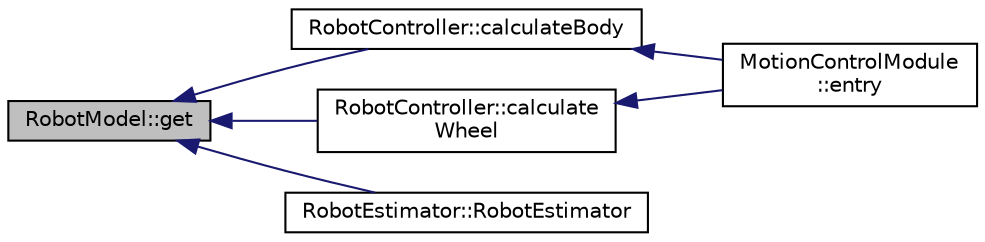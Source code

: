 digraph "RobotModel::get"
{
  edge [fontname="Helvetica",fontsize="10",labelfontname="Helvetica",labelfontsize="10"];
  node [fontname="Helvetica",fontsize="10",shape=record];
  rankdir="LR";
  Node24 [label="RobotModel::get",height=0.2,width=0.4,color="black", fillcolor="grey75", style="filled", fontcolor="black"];
  Node24 -> Node25 [dir="back",color="midnightblue",fontsize="10",style="solid",fontname="Helvetica"];
  Node25 [label="RobotController::calculateBody",height=0.2,width=0.4,color="black", fillcolor="white", style="filled",URL="$class_robot_controller.html#a8518f8a0522c7359e708cc1efff96dfd",tooltip="Updates the controller with the latest input and calculates the correct wheel velocities to reach thi..."];
  Node25 -> Node26 [dir="back",color="midnightblue",fontsize="10",style="solid",fontname="Helvetica"];
  Node26 [label="MotionControlModule\l::entry",height=0.2,width=0.4,color="black", fillcolor="white", style="filled",URL="$class_motion_control_module.html#ae9ce65e3c14d0effbac1c1a3b93fb5b1",tooltip="Code to run when called by RTOS once per system tick (kperiod) "];
  Node24 -> Node27 [dir="back",color="midnightblue",fontsize="10",style="solid",fontname="Helvetica"];
  Node27 [label="RobotController::calculate\lWheel",height=0.2,width=0.4,color="black", fillcolor="white", style="filled",URL="$class_robot_controller.html#a0707cb5415d1d8abc6179199d7595b8a",tooltip="Updates the wheels such that they try to follow the target Outputs the correct motor commands to do t..."];
  Node27 -> Node26 [dir="back",color="midnightblue",fontsize="10",style="solid",fontname="Helvetica"];
  Node24 -> Node28 [dir="back",color="midnightblue",fontsize="10",style="solid",fontname="Helvetica"];
  Node28 [label="RobotEstimator::RobotEstimator",height=0.2,width=0.4,color="black", fillcolor="white", style="filled",URL="$class_robot_estimator.html#ab7adc8b41475920123f38b2934ce5247"];
}
